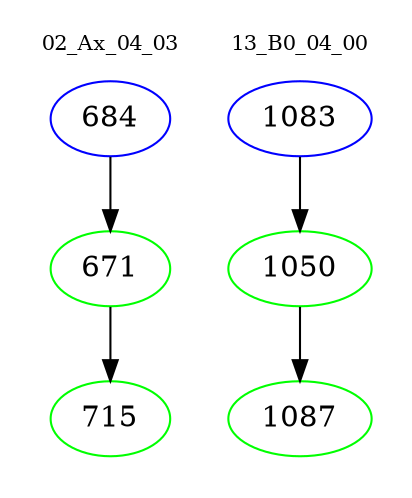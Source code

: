 digraph{
subgraph cluster_0 {
color = white
label = "02_Ax_04_03";
fontsize=10;
T0_684 [label="684", color="blue"]
T0_684 -> T0_671 [color="black"]
T0_671 [label="671", color="green"]
T0_671 -> T0_715 [color="black"]
T0_715 [label="715", color="green"]
}
subgraph cluster_1 {
color = white
label = "13_B0_04_00";
fontsize=10;
T1_1083 [label="1083", color="blue"]
T1_1083 -> T1_1050 [color="black"]
T1_1050 [label="1050", color="green"]
T1_1050 -> T1_1087 [color="black"]
T1_1087 [label="1087", color="green"]
}
}
